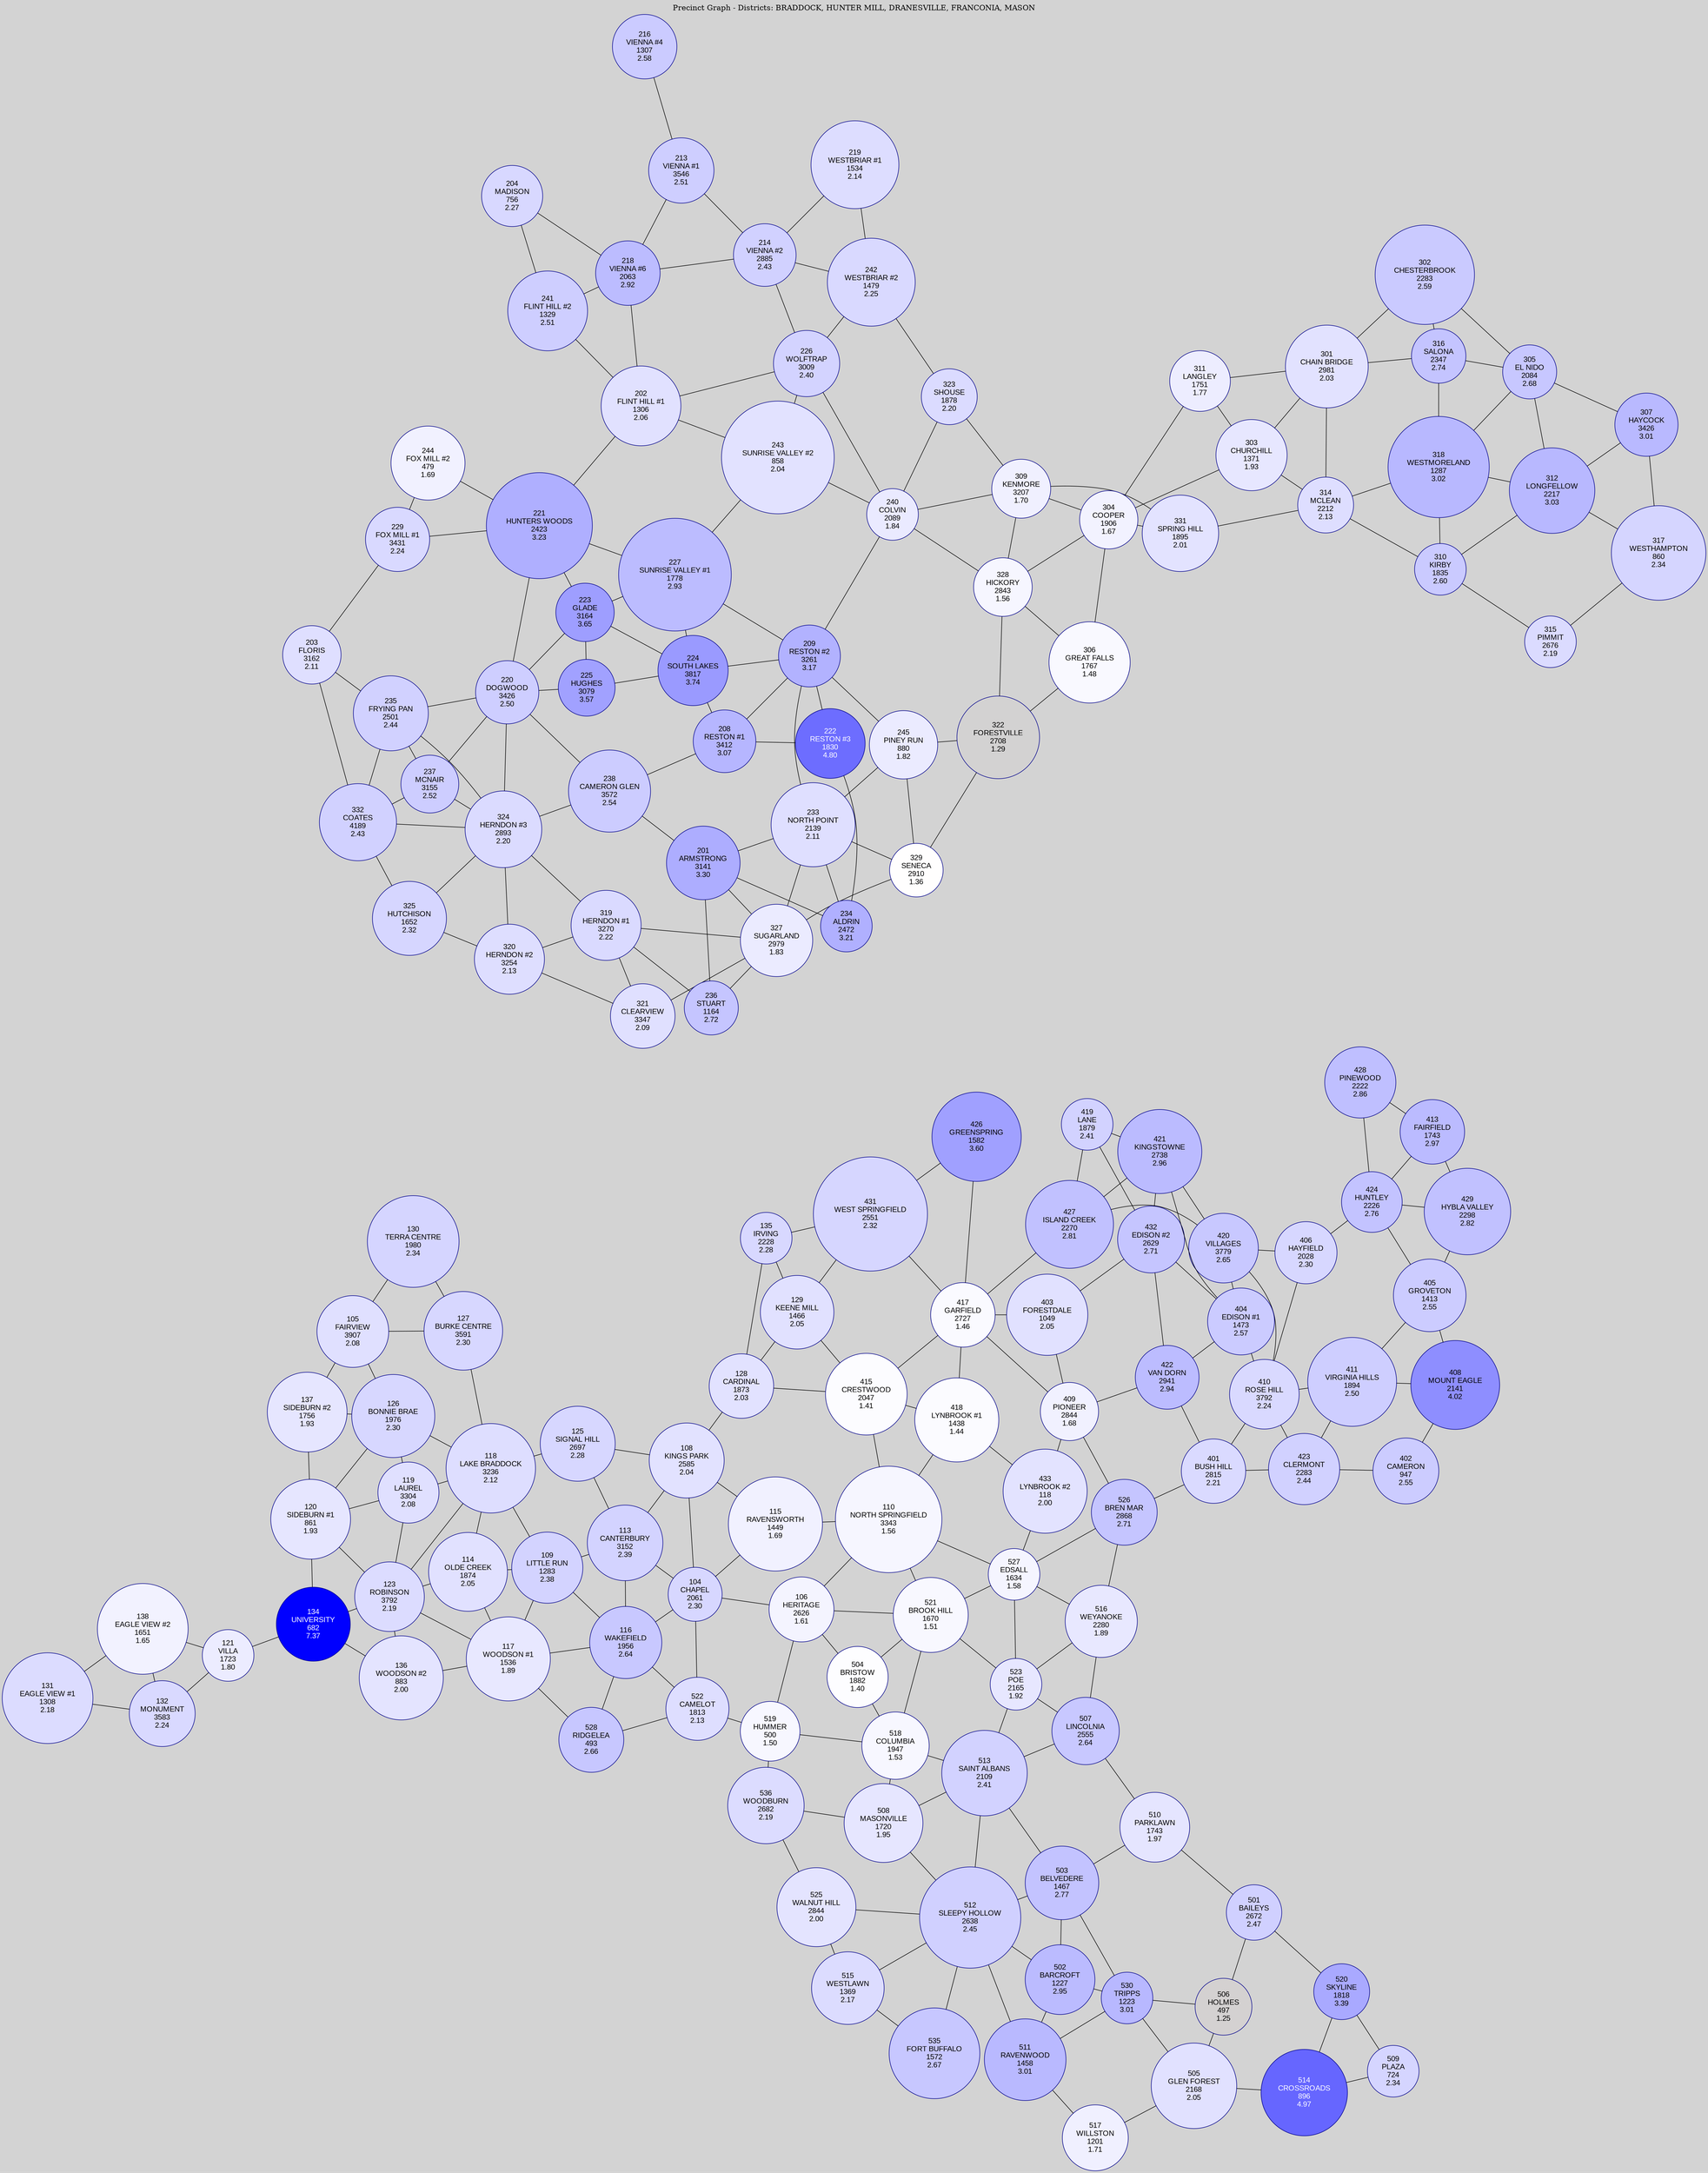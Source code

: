 graph G {
    layout=neato;
    overlap=false;
    splines=true;
    node [shape=circle, style=filled, color=darkblue, fontname="Arial"];
    edge [color=black];
    bgcolor="lightgray";
label="Precinct Graph - Districts: BRADDOCK, HUNTER MILL, DRANESVILLE, FRANCONIA, MASON";
labelloc="t";
536 [label="536\nWOODBURN\n2682\n2.19", fillcolor="#dcdcff", fontcolor="black", width="1.280496538553354", height="1.280496538553354"];
535 [label="535\nFORT BUFFALO\n1572\n2.67", fillcolor="#c7c7ff", fontcolor="black", width="0.7505371210312723", height="0.7505371210312723"];
530 [label="530\nTRIPPS\n1223\n3.01", fillcolor="#b8b8ff", fontcolor="black", width="0.5839102411076629", height="0.5839102411076629"];
528 [label="528\nRIDGELEA\n493\n2.66", fillcolor="#c7c7ff", fontcolor="black", width="0.5", height="0.5"];
527 [label="527\nEDSALL\n1634\n1.58", fillcolor="#f5f5ff", fontcolor="black", width="0.7801384578658391", height="0.7801384578658391"];
526 [label="526\nBREN MAR\n2868\n2.71", fillcolor="#c5c5ff", fontcolor="black", width="1.3693005490570542", height="1.3693005490570542"];
526 -- 527;
525 [label="525\nWALNUT HILL\n2844\n2.00", fillcolor="#e4e4ff", fontcolor="black", width="1.3578419670565767", height="1.3578419670565767"];
525 -- 536;
523 [label="523\nPOE\n2165\n1.92", fillcolor="#e7e7ff", fontcolor="black", width="1.0336595846264025", height="1.0336595846264025"];
523 -- 527;
522 [label="522\nCAMELOT\n1813\n2.13", fillcolor="#dedeff", fontcolor="black", width="0.8656003819527334", height="0.8656003819527334"];
522 -- 528;
521 [label="521\nBROOK HILL\n1670\n1.51", fillcolor="#f8f8ff", fontcolor="black", width="0.7973263308665552", height="0.7973263308665552"];
521 -- 523;
521 -- 527;
520 [label="520\nSKYLINE\n1818\n3.39", fillcolor="#a9a9ff", fontcolor="black", width="0.8679875865361661", height="0.8679875865361661"];
519 [label="519\nHUMMER\n500\n1.50", fillcolor="#f7f7ff", fontcolor="black", width="0.5", height="0.5"];
519 -- 522;
519 -- 536;
518 [label="518\nCOLUMBIA\n1947\n1.53", fillcolor="#f7f7ff", fontcolor="black", width="0.9295774647887324", height="0.9295774647887324"];
518 -- 519;
518 -- 521;
517 [label="517\nWILLSTON\n1201\n1.71", fillcolor="#f0f0ff", fontcolor="black", width="0.5734065409405587", height="0.5734065409405587"];
516 [label="516\nWEYANOKE\n2280\n1.89", fillcolor="#e8e8ff", fontcolor="black", width="1.0885652900453568", height="1.0885652900453568"];
516 -- 523;
516 -- 526;
516 -- 527;
515 [label="515\nWESTLAWN\n1369\n2.17", fillcolor="#dcdcff", fontcolor="black", width="0.6536166149439007", height="0.6536166149439007"];
515 -- 525;
515 -- 535;
514 [label="514\nCROSSROADS\n896\n4.97", fillcolor="#6666ff", fontcolor="white", width="0.5", height="0.5"];
514 -- 520;
513 [label="513\nSAINT ALBANS\n2109\n2.41", fillcolor="#d2d2ff", fontcolor="black", width="1.0069228932919552", height="1.0069228932919552"];
513 -- 518;
513 -- 523;
512 [label="512\nSLEEPY HOLLOW\n2638\n2.45", fillcolor="#d0d0ff", fontcolor="black", width="1.2594891382191453", height="1.2594891382191453"];
512 -- 513;
512 -- 515;
512 -- 525;
512 -- 535;
511 [label="511\nRAVENWOOD\n1458\n3.01", fillcolor="#b9b9ff", fontcolor="black", width="0.6961088565290046", height="0.6961088565290046"];
511 -- 512;
511 -- 517;
511 -- 530;
510 [label="510\nPARKLAWN\n1743\n1.97", fillcolor="#e5e5ff", fontcolor="black", width="0.8321795177846741", height="0.8321795177846741"];
509 [label="509\nPLAZA\n724\n2.34", fillcolor="#d5d5ff", fontcolor="black", width="0.5", height="0.5"];
509 -- 514;
509 -- 520;
508 [label="508\nMASONVILLE\n1720\n1.95", fillcolor="#e6e6ff", fontcolor="black", width="0.8211983767008832", height="0.8211983767008832"];
508 -- 512;
508 -- 513;
508 -- 518;
508 -- 536;
507 [label="507\nLINCOLNIA\n2555\n2.64", fillcolor="#c8c8ff", fontcolor="black", width="1.219861542134161", height="1.219861542134161"];
507 -- 510;
507 -- 513;
507 -- 516;
507 -- 523;
506 [label="506\nHOLMES\n497\n1.25", fillcolor="#ff103103", fontcolor="black", width="0.5", height="0.5"];
506 -- 530;
505 [label="505\nGLEN FOREST\n2168\n2.05", fillcolor="#e1e1ff", fontcolor="black", width="1.0350919073764622", height="1.0350919073764622"];
505 -- 506;
505 -- 514;
505 -- 517;
505 -- 530;
504 [label="504\nBRISTOW\n1882\n1.40", fillcolor="#fdfdff", fontcolor="black", width="0.898543805204106", height="0.898543805204106"];
504 -- 518;
504 -- 521;
503 [label="503\nBELVEDERE\n1467\n2.77", fillcolor="#c3c3ff", fontcolor="black", width="0.7004058247791836", height="0.7004058247791836"];
503 -- 510;
503 -- 512;
503 -- 513;
503 -- 530;
502 [label="502\nBARCROFT\n1227\n2.95", fillcolor="#bbbbff", fontcolor="black", width="0.5858200047744092", height="0.5858200047744092"];
502 -- 503;
502 -- 511;
502 -- 512;
502 -- 530;
501 [label="501\nBAILEYS\n2672\n2.47", fillcolor="#d0d0ff", fontcolor="black", width="1.2757221293864884", height="1.2757221293864884"];
501 -- 506;
501 -- 510;
501 -- 520;
433 [label="433\nLYNBROOK #2\n118\n2.00", fillcolor="#e3e3ff", fontcolor="black", width="0.5", height="0.5"];
433 -- 527;
432 [label="432\nEDISON #2\n2629\n2.71", fillcolor="#c5c5ff", fontcolor="black", width="1.2551921699689663", height="1.2551921699689663"];
431 [label="431\nWEST SPRINGFIELD\n2551\n2.32", fillcolor="#d6d6ff", fontcolor="black", width="1.2179517784674148", height="1.2179517784674148"];
429 [label="429\nHYBLA VALLEY\n2298\n2.82", fillcolor="#c1c1ff", fontcolor="black", width="1.097159226545715", height="1.097159226545715"];
428 [label="428\nPINEWOOD\n2222\n2.86", fillcolor="#bfbfff", fontcolor="black", width="1.0608737168775364", height="1.0608737168775364"];
427 [label="427\nISLAND CREEK\n2270\n2.81", fillcolor="#c1c1ff", fontcolor="black", width="1.0837908808784913", height="1.0837908808784913"];
426 [label="426\nGREENSPRING\n1582\n3.60", fillcolor="#a0a0ff", fontcolor="black", width="0.755311530198138", height="0.755311530198138"];
426 -- 431;
424 [label="424\nHUNTLEY\n2226\n2.76", fillcolor="#c3c3ff", fontcolor="black", width="1.0627834805442826", height="1.0627834805442826"];
424 -- 428;
424 -- 429;
423 [label="423\nCLERMONT\n2283\n2.44", fillcolor="#d1d1ff", fontcolor="black", width="1.0899976127954165", height="1.0899976127954165"];
422 [label="422\nVAN DORN\n2941\n2.94", fillcolor="#bcbcff", fontcolor="black", width="1.404153735975173", height="1.404153735975173"];
422 -- 432;
421 [label="421\nKINGSTOWNE\n2738\n2.96", fillcolor="#bbbbff", fontcolor="black", width="1.3072332298878013", height="1.3072332298878013"];
421 -- 427;
421 -- 432;
420 [label="420\nVILLAGES\n3779\n2.65", fillcolor="#c8c8ff", fontcolor="black", width="1.8042492241585104", height="1.8042492241585104"];
420 -- 421;
420 -- 427;
419 [label="419\nLANE\n1879\n2.41", fillcolor="#d2d2ff", fontcolor="black", width="0.8971114824540463", height="0.8971114824540463"];
419 -- 421;
419 -- 427;
419 -- 432;
418 [label="418\nLYNBROOK #1\n1438\n1.44", fillcolor="#fbfbff", fontcolor="black", width="0.6865600381952733", height="0.6865600381952733"];
418 -- 433;
417 [label="417\nGARFIELD\n2727\n1.46", fillcolor="#fafaff", fontcolor="black", width="1.3019813798042492", height="1.3019813798042492"];
417 -- 418;
417 -- 426;
417 -- 427;
417 -- 431;
415 [label="415\nCRESTWOOD\n2047\n1.41", fillcolor="#fcfcff", fontcolor="black", width="0.9773215564573884", height="0.9773215564573884"];
415 -- 418;
415 -- 417;
413 [label="413\nFAIRFIELD\n1743\n2.97", fillcolor="#bbbbff", fontcolor="black", width="0.8321795177846741", height="0.8321795177846741"];
413 -- 424;
413 -- 428;
413 -- 429;
411 [label="411\nVIRGINIA HILLS\n1894\n2.50", fillcolor="#ceceff", fontcolor="black", width="0.9042730962043447", height="0.9042730962043447"];
411 -- 423;
410 [label="410\nROSE HILL\n3792\n2.24", fillcolor="#d9d9ff", fontcolor="black", width="1.8104559560754356", height="1.8104559560754356"];
410 -- 411;
410 -- 420;
410 -- 423;
409 [label="409\nPIONEER\n2844\n1.68", fillcolor="#f1f1ff", fontcolor="black", width="1.3578419670565767", height="1.3578419670565767"];
409 -- 417;
409 -- 422;
409 -- 433;
409 -- 526;
408 [label="408\nMOUNT EAGLE\n2141\n4.02", fillcolor="#8e8eff", fontcolor="black", width="1.022201002625925", height="1.022201002625925"];
408 -- 411;
406 [label="406\nHAYFIELD\n2028\n2.30", fillcolor="#d7d7ff", fontcolor="black", width="0.9682501790403437", height="0.9682501790403437"];
406 -- 410;
406 -- 420;
406 -- 424;
405 [label="405\nGROVETON\n1413\n2.55", fillcolor="#ccccff", fontcolor="black", width="0.6746240152781093", height="0.6746240152781093"];
405 -- 408;
405 -- 411;
405 -- 424;
405 -- 429;
404 [label="404\nEDISON #1\n1473\n2.57", fillcolor="#cbcbff", fontcolor="black", width="0.7032704702793029", height="0.7032704702793029"];
404 -- 410;
404 -- 420;
404 -- 421;
404 -- 422;
404 -- 432;
403 [label="403\nFORESTDALE\n1049\n2.05", fillcolor="#e1e1ff", fontcolor="black", width="0.5008355216042015", height="0.5008355216042015"];
403 -- 409;
403 -- 417;
403 -- 432;
402 [label="402\nCAMERON\n947\n2.55", fillcolor="#ccccff", fontcolor="black", width="0.5", height="0.5"];
402 -- 408;
402 -- 423;
401 [label="401\nBUSH HILL\n2815\n2.21", fillcolor="#dadaff", fontcolor="black", width="1.3439961804726666", height="1.3439961804726666"];
401 -- 410;
401 -- 422;
401 -- 423;
401 -- 526;
332 [label="332\nCOATES\n4189\n2.43", fillcolor="#d1d1ff", fontcolor="black", width="2", height="2"];
331 [label="331\nSPRING HILL\n1895\n2.01", fillcolor="#e3e3ff", fontcolor="black", width="0.9047505371210313", height="0.9047505371210313"];
329 [label="329\nSENECA\n2910\n1.36", fillcolor="#fffefe", fontcolor="black", width="1.3893530675578898", height="1.3893530675578898"];
328 [label="328\nHICKORY\n2843\n1.56", fillcolor="#f6f6ff", fontcolor="black", width="1.3573645261398901", height="1.3573645261398901"];
327 [label="327\nSUGARLAND\n2979\n1.83", fillcolor="#ebebff", fontcolor="black", width="1.4222964908092623", height="1.4222964908092623"];
327 -- 329;
325 [label="325\nHUTCHISON\n1652\n2.32", fillcolor="#d6d6ff", fontcolor="black", width="0.7887323943661971", height="0.7887323943661971"];
325 -- 332;
324 [label="324\nHERNDON #3\n2893\n2.20", fillcolor="#dbdbff", fontcolor="black", width="1.3812365719742181", height="1.3812365719742181"];
324 -- 325;
324 -- 332;
323 [label="323\nSHOUSE\n1878\n2.20", fillcolor="#dbdbff", fontcolor="black", width="0.8966340415373597", height="0.8966340415373597"];
322 [label="322\nFORESTVILLE\n2708\n1.29", fillcolor="#ff101101", fontcolor="black", width="1.2929100023872047", height="1.2929100023872047"];
322 -- 328;
322 -- 329;
321 [label="321\nCLEARVIEW\n3347\n2.09", fillcolor="#e0e0ff", fontcolor="black", width="1.5979947481499164", height="1.5979947481499164"];
321 -- 327;
320 [label="320\nHERNDON #2\n3254\n2.13", fillcolor="#dedeff", fontcolor="black", width="1.5535927428980663", height="1.5535927428980663"];
320 -- 321;
320 -- 324;
320 -- 325;
319 [label="319\nHERNDON #1\n3270\n2.22", fillcolor="#dadaff", fontcolor="black", width="1.5612317975650514", height="1.5612317975650514"];
319 -- 320;
319 -- 321;
319 -- 324;
319 -- 327;
318 [label="318\nWESTMORELAND\n1287\n3.02", fillcolor="#b8b8ff", fontcolor="black", width="0.6144664597756028", height="0.6144664597756028"];
317 [label="317\nWESTHAMPTON\n860\n2.34", fillcolor="#d5d5ff", fontcolor="black", width="0.5", height="0.5"];
316 [label="316\nSALONA\n2347\n2.74", fillcolor="#c4c4ff", fontcolor="black", width="1.1205538314633565", height="1.1205538314633565"];
316 -- 318;
315 [label="315\nPIMMIT\n2676\n2.19", fillcolor="#dbdbff", fontcolor="black", width="1.2776318930532347", height="1.2776318930532347"];
315 -- 317;
314 [label="314\nMCLEAN\n2212\n2.13", fillcolor="#dedeff", fontcolor="black", width="1.0560993077106708", height="1.0560993077106708"];
314 -- 318;
314 -- 331;
312 [label="312\nLONGFELLOW\n2217\n3.03", fillcolor="#b8b8ff", fontcolor="black", width="1.0584865122941036", height="1.0584865122941036"];
312 -- 317;
312 -- 318;
311 [label="311\nLANGLEY\n1751\n1.77", fillcolor="#ededff", fontcolor="black", width="0.8359990451181666", height="0.8359990451181666"];
310 [label="310\nKIRBY\n1835\n2.60", fillcolor="#cacaff", fontcolor="black", width="0.8761040821198377", height="0.8761040821198377"];
310 -- 312;
310 -- 314;
310 -- 315;
310 -- 318;
309 [label="309\nKENMORE\n3207\n1.70", fillcolor="#f0f0ff", fontcolor="black", width="1.5311530198137981", height="1.5311530198137981"];
309 -- 323;
309 -- 328;
309 -- 331;
307 [label="307\nHAYCOCK\n3426\n3.01", fillcolor="#b9b9ff", fontcolor="black", width="1.6357125805681547", height="1.6357125805681547"];
307 -- 312;
307 -- 317;
306 [label="306\nGREAT FALLS\n1767\n1.48", fillcolor="#f9f9ff", fontcolor="black", width="0.8436380997851516", height="0.8436380997851516"];
306 -- 322;
306 -- 328;
305 [label="305\nEL NIDO\n2084\n2.68", fillcolor="#c7c7ff", fontcolor="black", width="0.9949868703747912", height="0.9949868703747912"];
305 -- 307;
305 -- 312;
305 -- 316;
305 -- 318;
304 [label="304\nCOOPER\n1906\n1.67", fillcolor="#f2f2ff", fontcolor="black", width="0.9100023872045835", height="0.9100023872045835"];
304 -- 306;
304 -- 309;
304 -- 311;
304 -- 328;
304 -- 331;
303 [label="303\nCHURCHILL\n1371\n1.93", fillcolor="#e7e7ff", fontcolor="black", width="0.6545714967772738", height="0.6545714967772738"];
303 -- 304;
303 -- 311;
303 -- 314;
302 [label="302\nCHESTERBROOK\n2283\n2.59", fillcolor="#cacaff", fontcolor="black", width="1.0899976127954165", height="1.0899976127954165"];
302 -- 305;
302 -- 316;
301 [label="301\nCHAIN BRIDGE\n2981\n2.03", fillcolor="#e2e2ff", fontcolor="black", width="1.4232513726426355", height="1.4232513726426355"];
301 -- 302;
301 -- 303;
301 -- 311;
301 -- 314;
301 -- 316;
245 [label="245\nPINEY RUN\n880\n1.82", fillcolor="#ebebff", fontcolor="black", width="0.5", height="0.5"];
245 -- 322;
245 -- 329;
244 [label="244\nFOX MILL #2\n479\n1.69", fillcolor="#f1f1ff", fontcolor="black", width="0.5", height="0.5"];
243 [label="243\nSUNRISE VALLEY #2\n858\n2.04", fillcolor="#e2e2ff", fontcolor="black", width="0.5", height="0.5"];
242 [label="242\nWESTBRIAR #2\n1479\n2.25", fillcolor="#d9d9ff", fontcolor="black", width="0.7061351157794223", height="0.7061351157794223"];
242 -- 323;
241 [label="241\nFLINT HILL #2\n1329\n2.51", fillcolor="#ceceff", fontcolor="black", width="0.6345189782764383", height="0.6345189782764383"];
240 [label="240\nCOLVIN\n2089\n1.84", fillcolor="#eaeaff", fontcolor="black", width="0.9973740749582239", height="0.9973740749582239"];
240 -- 243;
240 -- 309;
240 -- 323;
240 -- 328;
238 [label="238\nCAMERON GLEN\n3572\n2.54", fillcolor="#ccccff", fontcolor="black", width="1.7054189544043925", height="1.7054189544043925"];
238 -- 324;
237 [label="237\nMCNAIR\n3155\n2.52", fillcolor="#cdcdff", fontcolor="black", width="1.506326092146097", height="1.506326092146097"];
237 -- 332;
237 -- 324;
236 [label="236\nSTUART\n1164\n2.72", fillcolor="#c5c5ff", fontcolor="black", width="0.5557412270231559", height="0.5557412270231559"];
236 -- 319;
236 -- 327;
235 [label="235\nFRYING PAN\n2501\n2.44", fillcolor="#d1d1ff", fontcolor="black", width="1.1940797326330868", height="1.1940797326330868"];
235 -- 237;
235 -- 324;
235 -- 332;
234 [label="234\nALDRIN\n2472\n3.21", fillcolor="#b0b0ff", fontcolor="black", width="1.1802339460491764", height="1.1802339460491764"];
233 [label="233\nNORTH POINT\n2139\n2.11", fillcolor="#dfdfff", fontcolor="black", width="1.0212461207925518", height="1.0212461207925518"];
233 -- 234;
233 -- 245;
233 -- 327;
233 -- 329;
229 [label="229\nFOX MILL #1\n3431\n2.24", fillcolor="#d9d9ff", fontcolor="black", width="1.6380997851515875", height="1.6380997851515875"];
229 -- 244;
227 [label="227\nSUNRISE VALLEY #1\n1778\n2.93", fillcolor="#bcbcff", fontcolor="black", width="0.8488899498687037", height="0.8488899498687037"];
227 -- 243;
226 [label="226\nWOLFTRAP\n3009\n2.40", fillcolor="#d3d3ff", fontcolor="black", width="1.4366197183098592", height="1.4366197183098592"];
226 -- 240;
226 -- 242;
226 -- 243;
225 [label="225\nHUGHES\n3079\n3.57", fillcolor="#a1a1ff", fontcolor="black", width="1.4700405824779184", height="1.4700405824779184"];
224 [label="224\nSOUTH LAKES\n3817\n3.74", fillcolor="#9a9aff", fontcolor="black", width="1.8223919789925997", height="1.8223919789925997"];
224 -- 225;
224 -- 227;
223 [label="223\nGLADE\n3164\n3.65", fillcolor="#9e9eff", fontcolor="black", width="1.510623060396276", height="1.510623060396276"];
223 -- 224;
223 -- 225;
223 -- 227;
222 [label="222\nRESTON #3\n1830\n4.80", fillcolor="#6d6dff", fontcolor="white", width="0.8737168775364049", height="0.8737168775364049"];
222 -- 234;
221 [label="221\nHUNTERS WOODS\n2423\n3.23", fillcolor="#afafff", fontcolor="black", width="1.156839341131535", height="1.156839341131535"];
221 -- 223;
221 -- 227;
221 -- 229;
221 -- 244;
220 [label="220\nDOGWOOD\n3426\n2.50", fillcolor="#ceceff", fontcolor="black", width="1.6357125805681547", height="1.6357125805681547"];
220 -- 221;
220 -- 223;
220 -- 225;
220 -- 235;
220 -- 237;
220 -- 238;
220 -- 324;
219 [label="219\nWESTBRIAR #1\n1534\n2.14", fillcolor="#ddddff", fontcolor="black", width="0.7323943661971831", height="0.7323943661971831"];
219 -- 242;
218 [label="218\nVIENNA #6\n2063\n2.92", fillcolor="#bcbcff", fontcolor="black", width="0.9849606111243734", height="0.9849606111243734"];
218 -- 241;
216 [label="216\nVIENNA #4\n1307\n2.58", fillcolor="#cbcbff", fontcolor="black", width="0.624015278109334", height="0.624015278109334"];
214 [label="214\nVIENNA #2\n2885\n2.43", fillcolor="#d1d1ff", fontcolor="black", width="1.3774170446407257", height="1.3774170446407257"];
214 -- 218;
214 -- 219;
214 -- 226;
214 -- 242;
213 [label="213\nVIENNA #1\n3546\n2.51", fillcolor="#ceceff", fontcolor="black", width="1.6930054905705418", height="1.6930054905705418"];
213 -- 214;
213 -- 216;
213 -- 218;
209 [label="209\nRESTON #2\n3261\n3.17", fillcolor="#b2b2ff", fontcolor="black", width="1.5569348293148724", height="1.5569348293148724"];
209 -- 222;
209 -- 224;
209 -- 227;
209 -- 233;
209 -- 240;
209 -- 245;
208 [label="208\nRESTON #1\n3412\n3.07", fillcolor="#b6b6ff", fontcolor="black", width="1.629028407734543", height="1.629028407734543"];
208 -- 209;
208 -- 222;
208 -- 224;
208 -- 238;
204 [label="204\nMADISON\n756\n2.27", fillcolor="#d8d8ff", fontcolor="black", width="0.5", height="0.5"];
204 -- 218;
204 -- 241;
203 [label="203\nFLORIS\n3162\n2.11", fillcolor="#dfdfff", fontcolor="black", width="1.509668178562903", height="1.509668178562903"];
203 -- 229;
203 -- 235;
203 -- 332;
202 [label="202\nFLINT HILL #1\n1306\n2.06", fillcolor="#e1e1ff", fontcolor="black", width="0.6235378371926474", height="0.6235378371926474"];
202 -- 218;
202 -- 221;
202 -- 226;
202 -- 241;
202 -- 243;
201 [label="201\nARMSTRONG\n3141\n3.30", fillcolor="#adadff", fontcolor="black", width="1.499641919312485", height="1.499641919312485"];
201 -- 233;
201 -- 234;
201 -- 236;
201 -- 238;
201 -- 327;
138 [label="138\nEAGLE VIEW #2\n1651\n1.65", fillcolor="#f2f2ff", fontcolor="black", width="0.7882549534495106", height="0.7882549534495106"];
137 [label="137\nSIDEBURN #2\n1756\n1.93", fillcolor="#e6e6ff", fontcolor="black", width="0.8383862497015995", height="0.8383862497015995"];
136 [label="136\nWOODSON #2\n883\n2.00", fillcolor="#e4e4ff", fontcolor="black", width="0.5", height="0.5"];
135 [label="135\nIRVING\n2228\n2.28", fillcolor="#d8d8ff", fontcolor="black", width="1.0637383623776557", height="1.0637383623776557"];
135 -- 431;
134 [label="134\nUNIVERSITY\n682\n7.37", fillcolor="#0000ff", fontcolor="white", width="0.5", height="0.5"];
134 -- 136;
132 [label="132\nMONUMENT\n3583\n2.24", fillcolor="#d9d9ff", fontcolor="black", width="1.7106708044879446", height="1.7106708044879446"];
132 -- 138;
131 [label="131\nEAGLE VIEW #1\n1308\n2.18", fillcolor="#dcdcff", fontcolor="black", width="0.6244927190260205", height="0.6244927190260205"];
131 -- 132;
131 -- 138;
130 [label="130\nTERRA CENTRE\n1980\n2.34", fillcolor="#d5d5ff", fontcolor="black", width="0.9453330150393888", height="0.9453330150393888"];
129 [label="129\nKEENE MILL\n1466\n2.05", fillcolor="#e1e1ff", fontcolor="black", width="0.699928383862497", height="0.699928383862497"];
129 -- 135;
129 -- 415;
129 -- 431;
128 [label="128\nCARDINAL\n1873\n2.03", fillcolor="#e2e2ff", fontcolor="black", width="0.8942468369539269", height="0.8942468369539269"];
128 -- 129;
128 -- 135;
128 -- 415;
127 [label="127\nBURKE CENTRE\n3591\n2.30", fillcolor="#d7d7ff", fontcolor="black", width="1.714490331821437", height="1.714490331821437"];
127 -- 130;
126 [label="126\nBONNIE BRAE\n1976\n2.30", fillcolor="#d7d7ff", fontcolor="black", width="0.9434232513726426", height="0.9434232513726426"];
126 -- 137;
125 [label="125\nSIGNAL HILL\n2697\n2.28", fillcolor="#d7d7ff", fontcolor="black", width="1.2876581523036523", height="1.2876581523036523"];
123 [label="123\nROBINSON\n3792\n2.19", fillcolor="#dcdcff", fontcolor="black", width="1.8104559560754356", height="1.8104559560754356"];
123 -- 134;
123 -- 136;
121 [label="121\nVILLA\n1723\n1.80", fillcolor="#ececff", fontcolor="black", width="0.8226306994509429", height="0.8226306994509429"];
121 -- 132;
121 -- 134;
121 -- 138;
120 [label="120\nSIDEBURN #1\n861\n1.93", fillcolor="#e6e6ff", fontcolor="black", width="0.5", height="0.5"];
120 -- 123;
120 -- 126;
120 -- 134;
120 -- 137;
119 [label="119\nLAUREL\n3304\n2.08", fillcolor="#e0e0ff", fontcolor="black", width="1.5774647887323943", height="1.5774647887323943"];
119 -- 120;
119 -- 123;
119 -- 126;
118 [label="118\nLAKE BRADDOCK\n3236\n2.12", fillcolor="#dedeff", fontcolor="black", width="1.5449988063977083", height="1.5449988063977083"];
118 -- 119;
118 -- 123;
118 -- 125;
118 -- 126;
118 -- 127;
117 [label="117\nWOODSON #1\n1536\n1.89", fillcolor="#e8e8ff", fontcolor="black", width="0.7333492480305562", height="0.7333492480305562"];
117 -- 123;
117 -- 136;
117 -- 528;
116 [label="116\nWAKEFIELD\n1956\n2.64", fillcolor="#c8c8ff", fontcolor="black", width="0.9338744330389115", height="0.9338744330389115"];
116 -- 117;
116 -- 522;
116 -- 528;
115 [label="115\nRAVENSWORTH\n1449\n1.69", fillcolor="#f1f1ff", fontcolor="black", width="0.6918118882788254", height="0.6918118882788254"];
114 [label="114\nOLDE CREEK\n1874\n2.05", fillcolor="#e1e1ff", fontcolor="black", width="0.8947242778706135", height="0.8947242778706135"];
114 -- 117;
114 -- 118;
114 -- 123;
113 [label="113\nCANTERBURY\n3152\n2.39", fillcolor="#d3d3ff", fontcolor="black", width="1.5048937693960371", height="1.5048937693960371"];
113 -- 116;
113 -- 125;
110 [label="110\nNORTH SPRINGFIELD\n3343\n1.56", fillcolor="#f6f6ff", fontcolor="black", width="1.5960849844831702", height="1.5960849844831702"];
110 -- 115;
110 -- 415;
110 -- 418;
110 -- 521;
110 -- 527;
109 [label="109\nLITTLE RUN\n1283\n2.38", fillcolor="#d3d3ff", fontcolor="black", width="0.6125566961088565", height="0.6125566961088565"];
109 -- 113;
109 -- 114;
109 -- 116;
109 -- 117;
109 -- 118;
108 [label="108\nKINGS PARK\n2585\n2.04", fillcolor="#e2e2ff", fontcolor="black", width="1.2341847696347577", height="1.2341847696347577"];
108 -- 113;
108 -- 115;
108 -- 125;
108 -- 128;
106 [label="106\nHERITAGE\n2626\n1.61", fillcolor="#f4f4ff", fontcolor="black", width="1.2537598472189067", height="1.2537598472189067"];
106 -- 110;
106 -- 504;
106 -- 519;
106 -- 521;
105 [label="105\nFAIRVIEW\n3907\n2.08", fillcolor="#e0e0ff", fontcolor="black", width="1.86536166149439", height="1.86536166149439"];
105 -- 126;
105 -- 127;
105 -- 130;
105 -- 137;
104 [label="104\nCHAPEL\n2061\n2.30", fillcolor="#d7d7ff", fontcolor="black", width="0.9840057292910003", height="0.9840057292910003"];
104 -- 106;
104 -- 108;
104 -- 113;
104 -- 115;
104 -- 116;
104 -- 522;
}
